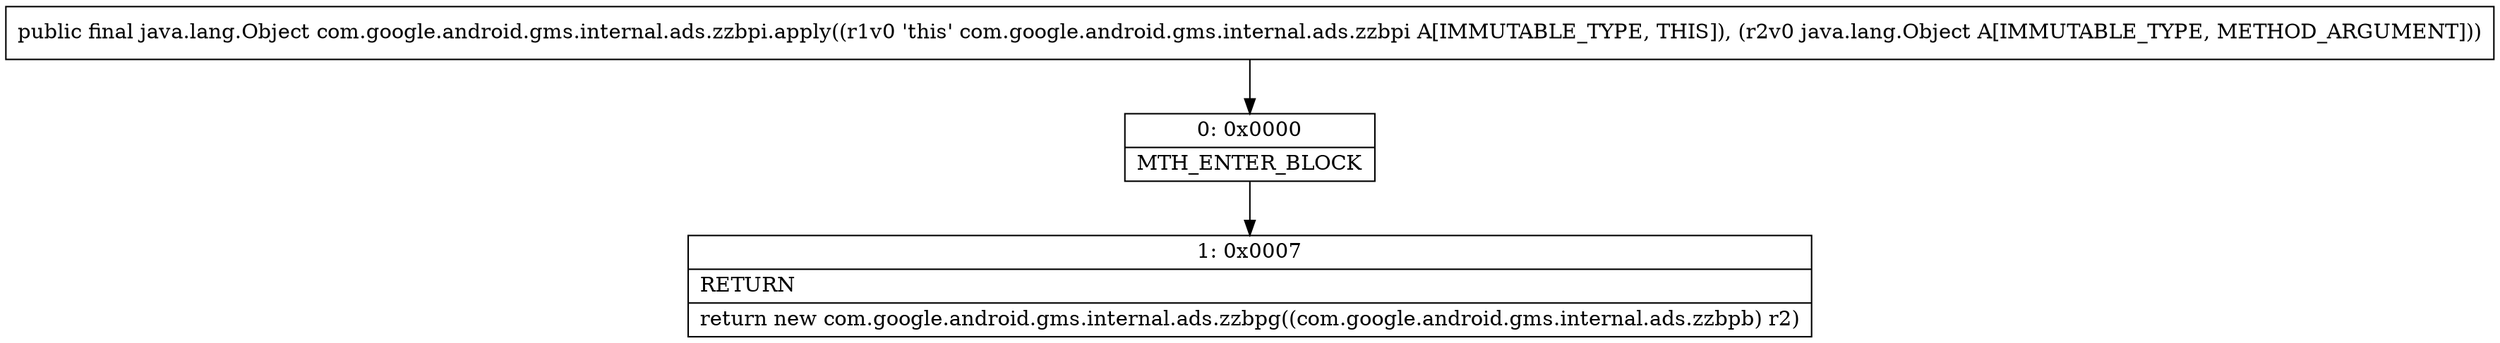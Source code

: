 digraph "CFG forcom.google.android.gms.internal.ads.zzbpi.apply(Ljava\/lang\/Object;)Ljava\/lang\/Object;" {
Node_0 [shape=record,label="{0\:\ 0x0000|MTH_ENTER_BLOCK\l}"];
Node_1 [shape=record,label="{1\:\ 0x0007|RETURN\l|return new com.google.android.gms.internal.ads.zzbpg((com.google.android.gms.internal.ads.zzbpb) r2)\l}"];
MethodNode[shape=record,label="{public final java.lang.Object com.google.android.gms.internal.ads.zzbpi.apply((r1v0 'this' com.google.android.gms.internal.ads.zzbpi A[IMMUTABLE_TYPE, THIS]), (r2v0 java.lang.Object A[IMMUTABLE_TYPE, METHOD_ARGUMENT])) }"];
MethodNode -> Node_0;
Node_0 -> Node_1;
}


